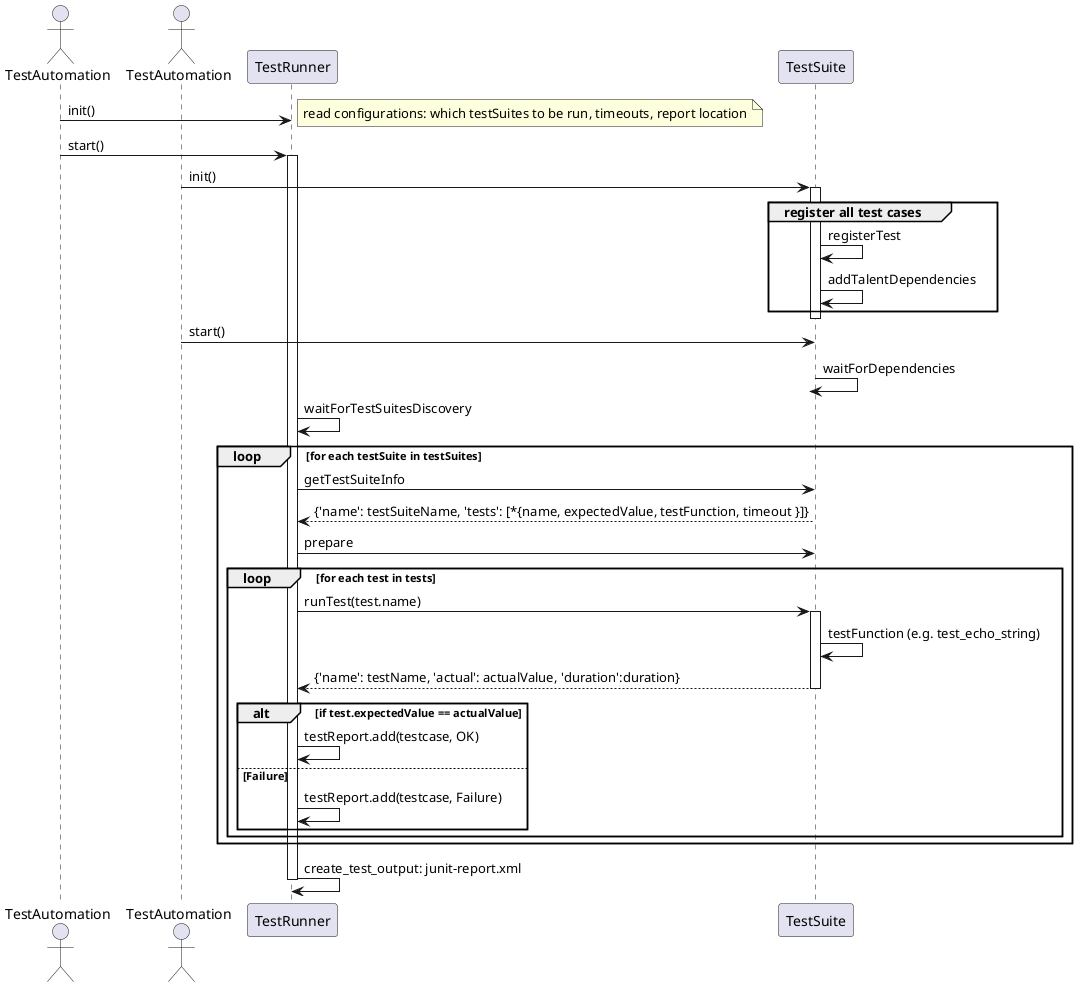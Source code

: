 @startuml
actor TestAutomation as Actor1
actor TestAutomation as Actor2
Actor1 -> TestRunner: init()
note right
    read configurations: which testSuites to be run, timeouts, report location
end note

Actor1 -> TestRunner: start()
activate TestRunner

Actor2 -> TestSuite: init()
activate TestSuite
group register all test cases
TestSuite -> TestSuite: registerTest
TestSuite -> TestSuite: addTalentDependencies
end
deactivate TestSuite


activate TestSuite
Actor2 -> TestSuite: start()
TestSuite -> TestSuite: waitForDependencies
deactivate TestSuite


TestRunner -> TestRunner: waitForTestSuitesDiscovery
loop for each testSuite in testSuites
TestRunner -> TestSuite: getTestSuiteInfo
TestRunner <-- TestSuite: {'name': testSuiteName, 'tests': [*{name, expectedValue, testFunction, timeout }]}
TestRunner -> TestSuite: prepare

loop for each test in tests
    TestRunner -> TestSuite: runTest(test.name)
    activate TestSuite
    TestSuite  -> TestSuite: testFunction (e.g. test_echo_string)
    TestRunner <-- TestSuite: {'name': testName, 'actual': actualValue, 'duration':duration}
    deactivate TestSuite
    alt if test.expectedValue == actualValue
        TestRunner -> TestRunner: testReport.add(testcase, OK)
    else Failure
        TestRunner -> TestRunner: testReport.add(testcase, Failure)
    end
end
end
TestRunner -> TestRunner: create_test_output: junit-report.xml
deactivate TestRunner
@enduml
